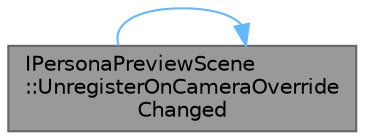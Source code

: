 digraph "IPersonaPreviewScene::UnregisterOnCameraOverrideChanged"
{
 // INTERACTIVE_SVG=YES
 // LATEX_PDF_SIZE
  bgcolor="transparent";
  edge [fontname=Helvetica,fontsize=10,labelfontname=Helvetica,labelfontsize=10];
  node [fontname=Helvetica,fontsize=10,shape=box,height=0.2,width=0.4];
  rankdir="LR";
  Node1 [id="Node000001",label="IPersonaPreviewScene\l::UnregisterOnCameraOverride\lChanged",height=0.2,width=0.4,color="gray40", fillcolor="grey60", style="filled", fontcolor="black",tooltip="Unregister callback for when the camera override is changed."];
  Node1 -> Node1 [id="edge1_Node000001_Node000001",color="steelblue1",style="solid",tooltip=" "];
}
